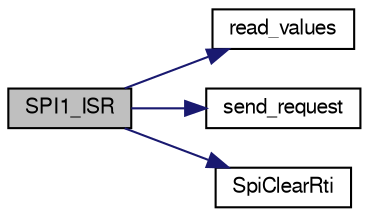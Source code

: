 digraph "SPI1_ISR"
{
  edge [fontname="FreeSans",fontsize="10",labelfontname="FreeSans",labelfontsize="10"];
  node [fontname="FreeSans",fontsize="10",shape=record];
  rankdir="LR";
  Node1 [label="SPI1_ISR",height=0.2,width=0.4,color="black", fillcolor="grey75", style="filled", fontcolor="black"];
  Node1 -> Node2 [color="midnightblue",fontsize="10",style="solid",fontname="FreeSans"];
  Node2 [label="read_values",height=0.2,width=0.4,color="black", fillcolor="white", style="filled",URL="$ADS8344_8c.html#a7ff7b13f1a2040251b13dd82461dfdac"];
  Node1 -> Node3 [color="midnightblue",fontsize="10",style="solid",fontname="FreeSans"];
  Node3 [label="send_request",height=0.2,width=0.4,color="black", fillcolor="white", style="filled",URL="$ADS8344_8c.html#a3f17d7c8cdacbbfc2ee4cb8609fdb83a"];
  Node1 -> Node4 [color="midnightblue",fontsize="10",style="solid",fontname="FreeSans"];
  Node4 [label="SpiClearRti",height=0.2,width=0.4,color="black", fillcolor="white", style="filled",URL="$lpc21_2mcu__periph_2spi__arch_8c.html#a4c328147d259ed459aa71ba246bbf1cf"];
}
